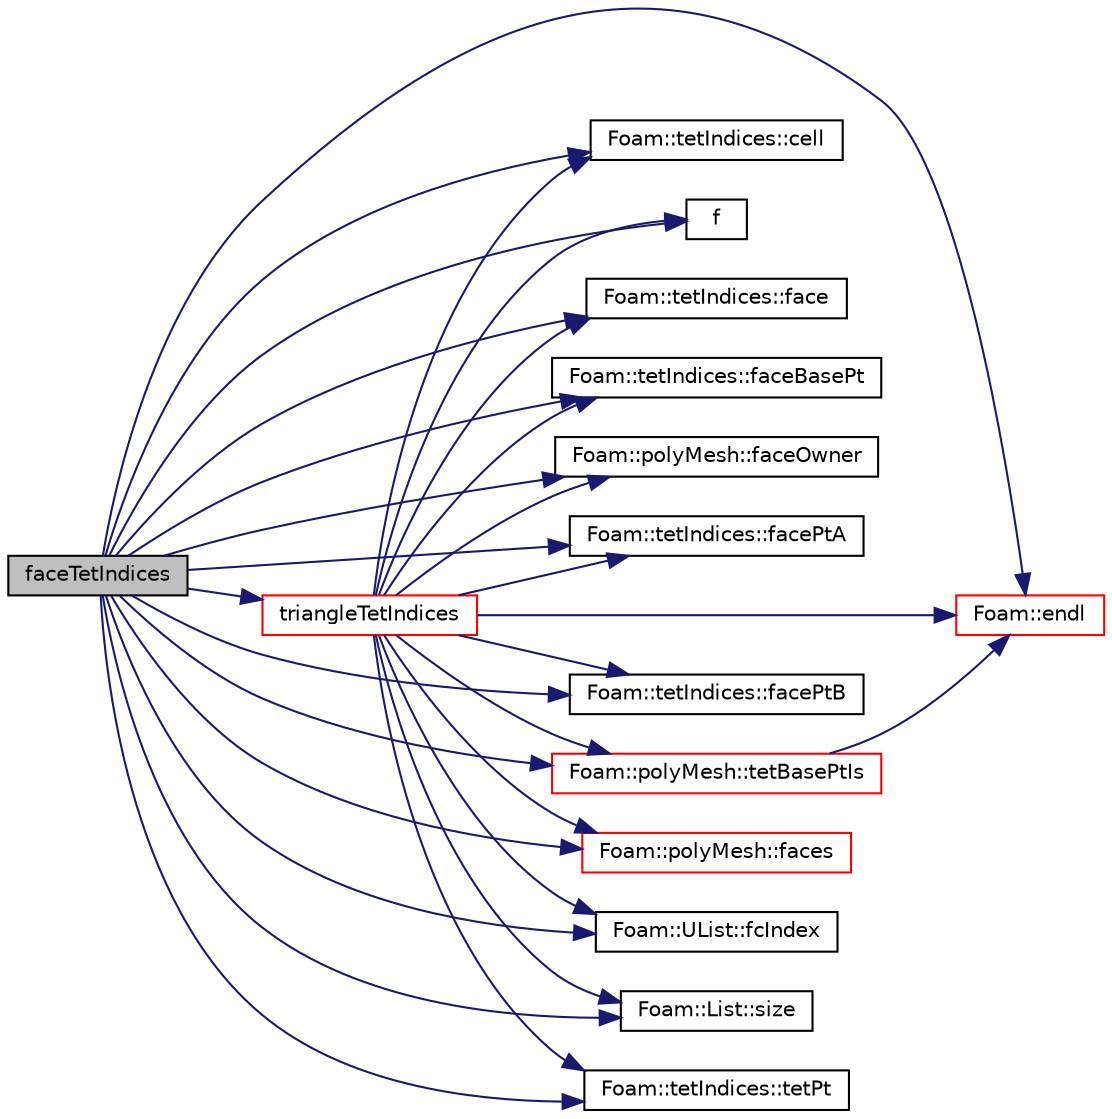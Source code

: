 digraph "faceTetIndices"
{
  bgcolor="transparent";
  edge [fontname="Helvetica",fontsize="10",labelfontname="Helvetica",labelfontsize="10"];
  node [fontname="Helvetica",fontsize="10",shape=record];
  rankdir="LR";
  Node964 [label="faceTetIndices",height=0.2,width=0.4,color="black", fillcolor="grey75", style="filled", fontcolor="black"];
  Node964 -> Node965 [color="midnightblue",fontsize="10",style="solid",fontname="Helvetica"];
  Node965 [label="Foam::tetIndices::cell",height=0.2,width=0.4,color="black",URL="$a28577.html#a2bcfc9f4466dc3989a8c485f61a64c8f",tooltip="Return the cell. "];
  Node964 -> Node966 [color="midnightblue",fontsize="10",style="solid",fontname="Helvetica"];
  Node966 [label="Foam::endl",height=0.2,width=0.4,color="red",URL="$a21851.html#a2db8fe02a0d3909e9351bb4275b23ce4",tooltip="Add newline and flush stream. "];
  Node964 -> Node968 [color="midnightblue",fontsize="10",style="solid",fontname="Helvetica"];
  Node968 [label="f",height=0.2,width=0.4,color="black",URL="$a18335.html#a888be93833ac7a23170555c69c690288"];
  Node964 -> Node969 [color="midnightblue",fontsize="10",style="solid",fontname="Helvetica"];
  Node969 [label="Foam::tetIndices::face",height=0.2,width=0.4,color="black",URL="$a28577.html#a0149bc042585186b7adbd4274389c27d",tooltip="Return the face. "];
  Node964 -> Node970 [color="midnightblue",fontsize="10",style="solid",fontname="Helvetica"];
  Node970 [label="Foam::tetIndices::faceBasePt",height=0.2,width=0.4,color="black",URL="$a28577.html#a97cee79d41f70f290555db9cdd423bc7",tooltip="Return the face base point. "];
  Node964 -> Node971 [color="midnightblue",fontsize="10",style="solid",fontname="Helvetica"];
  Node971 [label="Foam::polyMesh::faceOwner",height=0.2,width=0.4,color="black",URL="$a28565.html#a57752b49bfee23ca1944c3fb0493974f",tooltip="Return face owner. "];
  Node964 -> Node972 [color="midnightblue",fontsize="10",style="solid",fontname="Helvetica"];
  Node972 [label="Foam::tetIndices::facePtA",height=0.2,width=0.4,color="black",URL="$a28577.html#aca188b1811d0b9b21e0e01ba15c8acd5",tooltip="Return face point A. "];
  Node964 -> Node973 [color="midnightblue",fontsize="10",style="solid",fontname="Helvetica"];
  Node973 [label="Foam::tetIndices::facePtB",height=0.2,width=0.4,color="black",URL="$a28577.html#a3e67cf8949132ada28c5883e41899763",tooltip="Return face point B. "];
  Node964 -> Node974 [color="midnightblue",fontsize="10",style="solid",fontname="Helvetica"];
  Node974 [label="Foam::polyMesh::faces",height=0.2,width=0.4,color="red",URL="$a28565.html#a431c0a24765f0bb6d32f6a03ce0e9b57",tooltip="Return raw faces. "];
  Node964 -> Node1018 [color="midnightblue",fontsize="10",style="solid",fontname="Helvetica"];
  Node1018 [label="Foam::UList::fcIndex",height=0.2,width=0.4,color="black",URL="$a26837.html#a512534dbc231b74b95ff84902c1b2087",tooltip="Return the forward circular index, i.e. the next index. "];
  Node964 -> Node1019 [color="midnightblue",fontsize="10",style="solid",fontname="Helvetica"];
  Node1019 [label="Foam::List::size",height=0.2,width=0.4,color="black",URL="$a26833.html#a8a5f6fa29bd4b500caf186f60245b384",tooltip="Override size to be inconsistent with allocated storage. "];
  Node964 -> Node1020 [color="midnightblue",fontsize="10",style="solid",fontname="Helvetica"];
  Node1020 [label="Foam::polyMesh::tetBasePtIs",height=0.2,width=0.4,color="red",URL="$a28565.html#a4a7c8f492ae67f94fd90eed12d6fd79a",tooltip="Return the tetBasePtIs. "];
  Node1020 -> Node966 [color="midnightblue",fontsize="10",style="solid",fontname="Helvetica"];
  Node964 -> Node1058 [color="midnightblue",fontsize="10",style="solid",fontname="Helvetica"];
  Node1058 [label="Foam::tetIndices::tetPt",height=0.2,width=0.4,color="black",URL="$a28577.html#a13f2ab629475782777f9dc4f2174bc51",tooltip="Return the characterising tetPtI. "];
  Node964 -> Node1059 [color="midnightblue",fontsize="10",style="solid",fontname="Helvetica"];
  Node1059 [label="triangleTetIndices",height=0.2,width=0.4,color="red",URL="$a28573.html#a58706d0e14fb9b9a20f1d19ef6671605",tooltip="Return the tet decomposition of the given triangle of the given face. "];
  Node1059 -> Node968 [color="midnightblue",fontsize="10",style="solid",fontname="Helvetica"];
  Node1059 -> Node974 [color="midnightblue",fontsize="10",style="solid",fontname="Helvetica"];
  Node1059 -> Node971 [color="midnightblue",fontsize="10",style="solid",fontname="Helvetica"];
  Node1059 -> Node1020 [color="midnightblue",fontsize="10",style="solid",fontname="Helvetica"];
  Node1059 -> Node966 [color="midnightblue",fontsize="10",style="solid",fontname="Helvetica"];
  Node1059 -> Node1019 [color="midnightblue",fontsize="10",style="solid",fontname="Helvetica"];
  Node1059 -> Node1018 [color="midnightblue",fontsize="10",style="solid",fontname="Helvetica"];
  Node1059 -> Node965 [color="midnightblue",fontsize="10",style="solid",fontname="Helvetica"];
  Node1059 -> Node969 [color="midnightblue",fontsize="10",style="solid",fontname="Helvetica"];
  Node1059 -> Node970 [color="midnightblue",fontsize="10",style="solid",fontname="Helvetica"];
  Node1059 -> Node972 [color="midnightblue",fontsize="10",style="solid",fontname="Helvetica"];
  Node1059 -> Node973 [color="midnightblue",fontsize="10",style="solid",fontname="Helvetica"];
  Node1059 -> Node1058 [color="midnightblue",fontsize="10",style="solid",fontname="Helvetica"];
}
